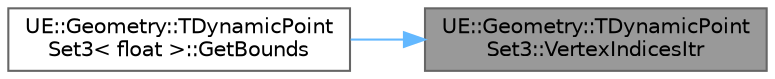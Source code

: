 digraph "UE::Geometry::TDynamicPointSet3::VertexIndicesItr"
{
 // INTERACTIVE_SVG=YES
 // LATEX_PDF_SIZE
  bgcolor="transparent";
  edge [fontname=Helvetica,fontsize=10,labelfontname=Helvetica,labelfontsize=10];
  node [fontname=Helvetica,fontsize=10,shape=box,height=0.2,width=0.4];
  rankdir="RL";
  Node1 [id="Node000001",label="UE::Geometry::TDynamicPoint\lSet3::VertexIndicesItr",height=0.2,width=0.4,color="gray40", fillcolor="grey60", style="filled", fontcolor="black",tooltip=" "];
  Node1 -> Node2 [id="edge1_Node000001_Node000002",dir="back",color="steelblue1",style="solid",tooltip=" "];
  Node2 [id="Node000002",label="UE::Geometry::TDynamicPoint\lSet3\< float \>::GetBounds",height=0.2,width=0.4,color="grey40", fillcolor="white", style="filled",URL="$df/d37/classUE_1_1Geometry_1_1TDynamicPointSet3.html#a6a34f8e86d434d75433ff1d6fe1d87aa",tooltip=" "];
}
